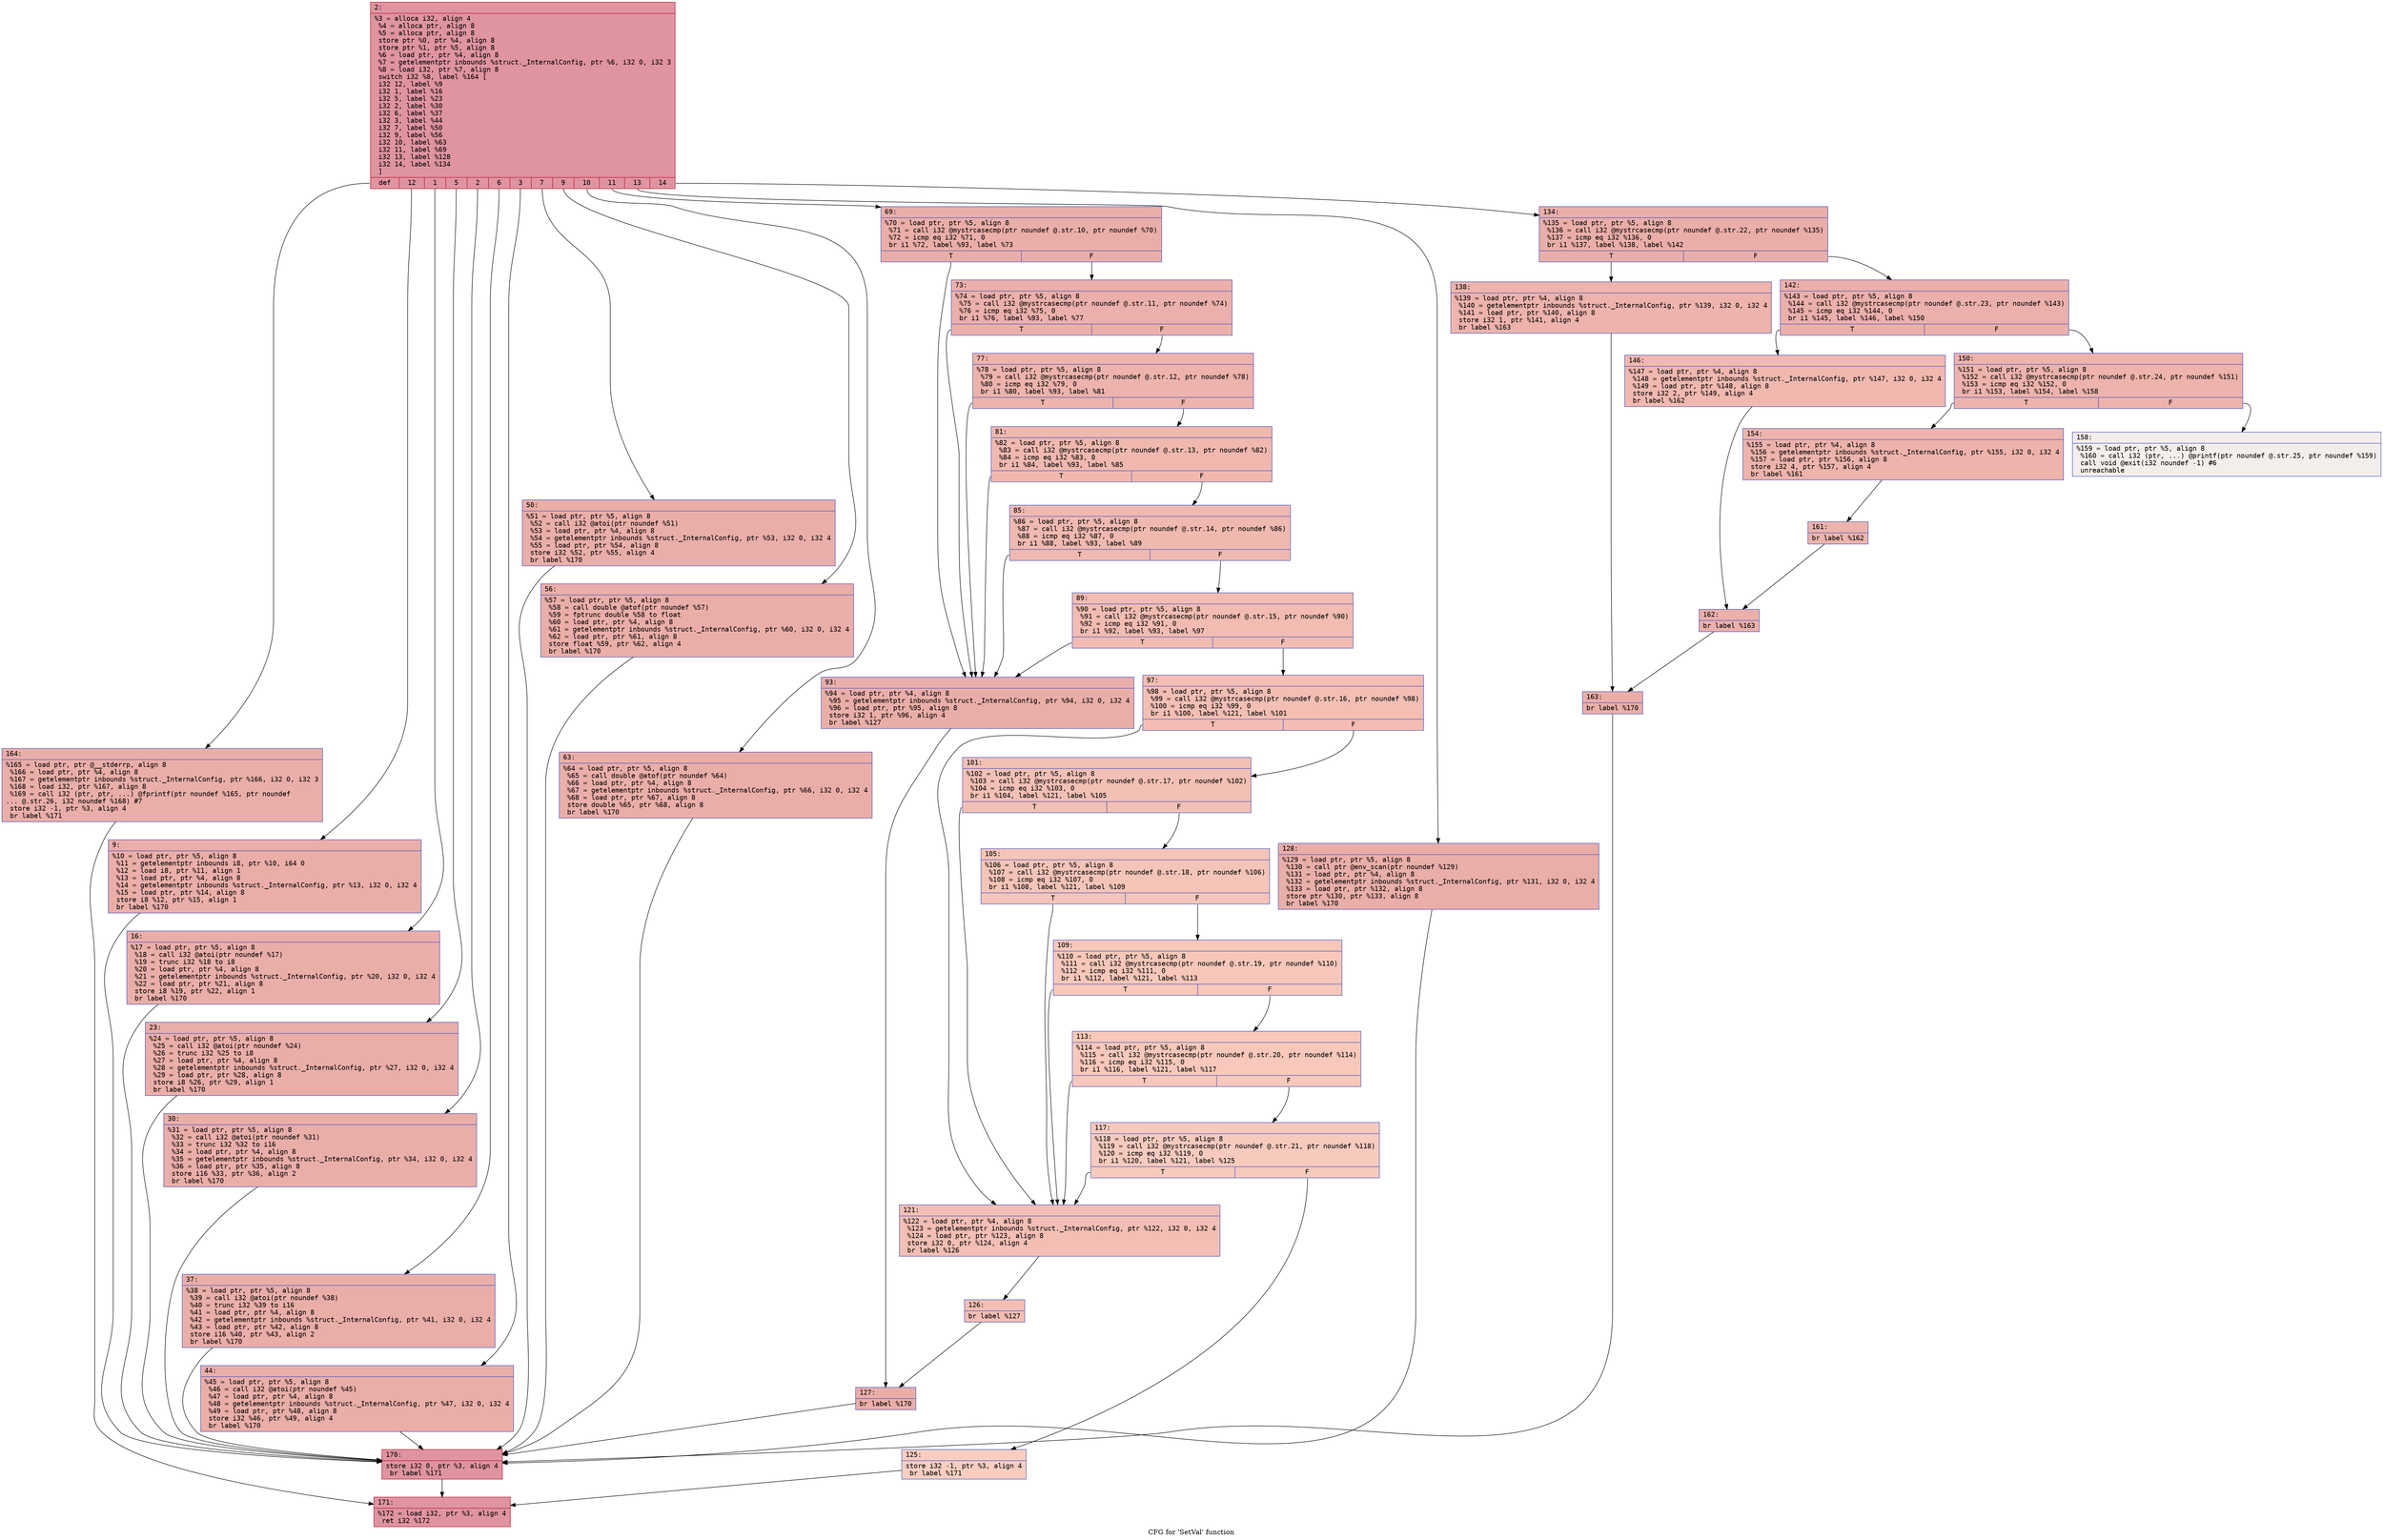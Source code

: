 digraph "CFG for 'SetVal' function" {
	label="CFG for 'SetVal' function";

	Node0x600003f16bc0 [shape=record,color="#b70d28ff", style=filled, fillcolor="#b70d2870" fontname="Courier",label="{2:\l|  %3 = alloca i32, align 4\l  %4 = alloca ptr, align 8\l  %5 = alloca ptr, align 8\l  store ptr %0, ptr %4, align 8\l  store ptr %1, ptr %5, align 8\l  %6 = load ptr, ptr %4, align 8\l  %7 = getelementptr inbounds %struct._InternalConfig, ptr %6, i32 0, i32 3\l  %8 = load i32, ptr %7, align 8\l  switch i32 %8, label %164 [\l    i32 12, label %9\l    i32 1, label %16\l    i32 5, label %23\l    i32 2, label %30\l    i32 6, label %37\l    i32 3, label %44\l    i32 7, label %50\l    i32 9, label %56\l    i32 10, label %63\l    i32 11, label %69\l    i32 13, label %128\l    i32 14, label %134\l  ]\l|{<s0>def|<s1>12|<s2>1|<s3>5|<s4>2|<s5>6|<s6>3|<s7>7|<s8>9|<s9>10|<s10>11|<s11>13|<s12>14}}"];
	Node0x600003f16bc0:s0 -> Node0x600003f177a0[tooltip="2 -> 164\nProbability 7.69%" ];
	Node0x600003f16bc0:s1 -> Node0x600003f16c10[tooltip="2 -> 9\nProbability 7.69%" ];
	Node0x600003f16bc0:s2 -> Node0x600003f16c60[tooltip="2 -> 16\nProbability 7.69%" ];
	Node0x600003f16bc0:s3 -> Node0x600003f16cb0[tooltip="2 -> 23\nProbability 7.69%" ];
	Node0x600003f16bc0:s4 -> Node0x600003f16d00[tooltip="2 -> 30\nProbability 7.69%" ];
	Node0x600003f16bc0:s5 -> Node0x600003f16d50[tooltip="2 -> 37\nProbability 7.69%" ];
	Node0x600003f16bc0:s6 -> Node0x600003f16da0[tooltip="2 -> 44\nProbability 7.69%" ];
	Node0x600003f16bc0:s7 -> Node0x600003f16df0[tooltip="2 -> 50\nProbability 7.69%" ];
	Node0x600003f16bc0:s8 -> Node0x600003f16e40[tooltip="2 -> 56\nProbability 7.69%" ];
	Node0x600003f16bc0:s9 -> Node0x600003f16e90[tooltip="2 -> 63\nProbability 7.69%" ];
	Node0x600003f16bc0:s10 -> Node0x600003f16ee0[tooltip="2 -> 69\nProbability 7.69%" ];
	Node0x600003f16bc0:s11 -> Node0x600003f17430[tooltip="2 -> 128\nProbability 7.69%" ];
	Node0x600003f16bc0:s12 -> Node0x600003f17480[tooltip="2 -> 134\nProbability 7.69%" ];
	Node0x600003f16c10 [shape=record,color="#3d50c3ff", style=filled, fillcolor="#d0473d70" fontname="Courier",label="{9:\l|  %10 = load ptr, ptr %5, align 8\l  %11 = getelementptr inbounds i8, ptr %10, i64 0\l  %12 = load i8, ptr %11, align 1\l  %13 = load ptr, ptr %4, align 8\l  %14 = getelementptr inbounds %struct._InternalConfig, ptr %13, i32 0, i32 4\l  %15 = load ptr, ptr %14, align 8\l  store i8 %12, ptr %15, align 1\l  br label %170\l}"];
	Node0x600003f16c10 -> Node0x600003f177f0[tooltip="9 -> 170\nProbability 100.00%" ];
	Node0x600003f16c60 [shape=record,color="#3d50c3ff", style=filled, fillcolor="#d0473d70" fontname="Courier",label="{16:\l|  %17 = load ptr, ptr %5, align 8\l  %18 = call i32 @atoi(ptr noundef %17)\l  %19 = trunc i32 %18 to i8\l  %20 = load ptr, ptr %4, align 8\l  %21 = getelementptr inbounds %struct._InternalConfig, ptr %20, i32 0, i32 4\l  %22 = load ptr, ptr %21, align 8\l  store i8 %19, ptr %22, align 1\l  br label %170\l}"];
	Node0x600003f16c60 -> Node0x600003f177f0[tooltip="16 -> 170\nProbability 100.00%" ];
	Node0x600003f16cb0 [shape=record,color="#3d50c3ff", style=filled, fillcolor="#d0473d70" fontname="Courier",label="{23:\l|  %24 = load ptr, ptr %5, align 8\l  %25 = call i32 @atoi(ptr noundef %24)\l  %26 = trunc i32 %25 to i8\l  %27 = load ptr, ptr %4, align 8\l  %28 = getelementptr inbounds %struct._InternalConfig, ptr %27, i32 0, i32 4\l  %29 = load ptr, ptr %28, align 8\l  store i8 %26, ptr %29, align 1\l  br label %170\l}"];
	Node0x600003f16cb0 -> Node0x600003f177f0[tooltip="23 -> 170\nProbability 100.00%" ];
	Node0x600003f16d00 [shape=record,color="#3d50c3ff", style=filled, fillcolor="#d0473d70" fontname="Courier",label="{30:\l|  %31 = load ptr, ptr %5, align 8\l  %32 = call i32 @atoi(ptr noundef %31)\l  %33 = trunc i32 %32 to i16\l  %34 = load ptr, ptr %4, align 8\l  %35 = getelementptr inbounds %struct._InternalConfig, ptr %34, i32 0, i32 4\l  %36 = load ptr, ptr %35, align 8\l  store i16 %33, ptr %36, align 2\l  br label %170\l}"];
	Node0x600003f16d00 -> Node0x600003f177f0[tooltip="30 -> 170\nProbability 100.00%" ];
	Node0x600003f16d50 [shape=record,color="#3d50c3ff", style=filled, fillcolor="#d0473d70" fontname="Courier",label="{37:\l|  %38 = load ptr, ptr %5, align 8\l  %39 = call i32 @atoi(ptr noundef %38)\l  %40 = trunc i32 %39 to i16\l  %41 = load ptr, ptr %4, align 8\l  %42 = getelementptr inbounds %struct._InternalConfig, ptr %41, i32 0, i32 4\l  %43 = load ptr, ptr %42, align 8\l  store i16 %40, ptr %43, align 2\l  br label %170\l}"];
	Node0x600003f16d50 -> Node0x600003f177f0[tooltip="37 -> 170\nProbability 100.00%" ];
	Node0x600003f16da0 [shape=record,color="#3d50c3ff", style=filled, fillcolor="#d0473d70" fontname="Courier",label="{44:\l|  %45 = load ptr, ptr %5, align 8\l  %46 = call i32 @atoi(ptr noundef %45)\l  %47 = load ptr, ptr %4, align 8\l  %48 = getelementptr inbounds %struct._InternalConfig, ptr %47, i32 0, i32 4\l  %49 = load ptr, ptr %48, align 8\l  store i32 %46, ptr %49, align 4\l  br label %170\l}"];
	Node0x600003f16da0 -> Node0x600003f177f0[tooltip="44 -> 170\nProbability 100.00%" ];
	Node0x600003f16df0 [shape=record,color="#3d50c3ff", style=filled, fillcolor="#d0473d70" fontname="Courier",label="{50:\l|  %51 = load ptr, ptr %5, align 8\l  %52 = call i32 @atoi(ptr noundef %51)\l  %53 = load ptr, ptr %4, align 8\l  %54 = getelementptr inbounds %struct._InternalConfig, ptr %53, i32 0, i32 4\l  %55 = load ptr, ptr %54, align 8\l  store i32 %52, ptr %55, align 4\l  br label %170\l}"];
	Node0x600003f16df0 -> Node0x600003f177f0[tooltip="50 -> 170\nProbability 100.00%" ];
	Node0x600003f16e40 [shape=record,color="#3d50c3ff", style=filled, fillcolor="#d0473d70" fontname="Courier",label="{56:\l|  %57 = load ptr, ptr %5, align 8\l  %58 = call double @atof(ptr noundef %57)\l  %59 = fptrunc double %58 to float\l  %60 = load ptr, ptr %4, align 8\l  %61 = getelementptr inbounds %struct._InternalConfig, ptr %60, i32 0, i32 4\l  %62 = load ptr, ptr %61, align 8\l  store float %59, ptr %62, align 4\l  br label %170\l}"];
	Node0x600003f16e40 -> Node0x600003f177f0[tooltip="56 -> 170\nProbability 100.00%" ];
	Node0x600003f16e90 [shape=record,color="#3d50c3ff", style=filled, fillcolor="#d0473d70" fontname="Courier",label="{63:\l|  %64 = load ptr, ptr %5, align 8\l  %65 = call double @atof(ptr noundef %64)\l  %66 = load ptr, ptr %4, align 8\l  %67 = getelementptr inbounds %struct._InternalConfig, ptr %66, i32 0, i32 4\l  %68 = load ptr, ptr %67, align 8\l  store double %65, ptr %68, align 8\l  br label %170\l}"];
	Node0x600003f16e90 -> Node0x600003f177f0[tooltip="63 -> 170\nProbability 100.00%" ];
	Node0x600003f16ee0 [shape=record,color="#3d50c3ff", style=filled, fillcolor="#d0473d70" fontname="Courier",label="{69:\l|  %70 = load ptr, ptr %5, align 8\l  %71 = call i32 @mystrcasecmp(ptr noundef @.str.10, ptr noundef %70)\l  %72 = icmp eq i32 %71, 0\l  br i1 %72, label %93, label %73\l|{<s0>T|<s1>F}}"];
	Node0x600003f16ee0:s0 -> Node0x600003f170c0[tooltip="69 -> 93\nProbability 37.50%" ];
	Node0x600003f16ee0:s1 -> Node0x600003f16f30[tooltip="69 -> 73\nProbability 62.50%" ];
	Node0x600003f16f30 [shape=record,color="#3d50c3ff", style=filled, fillcolor="#d24b4070" fontname="Courier",label="{73:\l|  %74 = load ptr, ptr %5, align 8\l  %75 = call i32 @mystrcasecmp(ptr noundef @.str.11, ptr noundef %74)\l  %76 = icmp eq i32 %75, 0\l  br i1 %76, label %93, label %77\l|{<s0>T|<s1>F}}"];
	Node0x600003f16f30:s0 -> Node0x600003f170c0[tooltip="73 -> 93\nProbability 37.50%" ];
	Node0x600003f16f30:s1 -> Node0x600003f16f80[tooltip="73 -> 77\nProbability 62.50%" ];
	Node0x600003f16f80 [shape=record,color="#3d50c3ff", style=filled, fillcolor="#d6524470" fontname="Courier",label="{77:\l|  %78 = load ptr, ptr %5, align 8\l  %79 = call i32 @mystrcasecmp(ptr noundef @.str.12, ptr noundef %78)\l  %80 = icmp eq i32 %79, 0\l  br i1 %80, label %93, label %81\l|{<s0>T|<s1>F}}"];
	Node0x600003f16f80:s0 -> Node0x600003f170c0[tooltip="77 -> 93\nProbability 37.50%" ];
	Node0x600003f16f80:s1 -> Node0x600003f16fd0[tooltip="77 -> 81\nProbability 62.50%" ];
	Node0x600003f16fd0 [shape=record,color="#3d50c3ff", style=filled, fillcolor="#dc5d4a70" fontname="Courier",label="{81:\l|  %82 = load ptr, ptr %5, align 8\l  %83 = call i32 @mystrcasecmp(ptr noundef @.str.13, ptr noundef %82)\l  %84 = icmp eq i32 %83, 0\l  br i1 %84, label %93, label %85\l|{<s0>T|<s1>F}}"];
	Node0x600003f16fd0:s0 -> Node0x600003f170c0[tooltip="81 -> 93\nProbability 37.50%" ];
	Node0x600003f16fd0:s1 -> Node0x600003f17020[tooltip="81 -> 85\nProbability 62.50%" ];
	Node0x600003f17020 [shape=record,color="#3d50c3ff", style=filled, fillcolor="#de614d70" fontname="Courier",label="{85:\l|  %86 = load ptr, ptr %5, align 8\l  %87 = call i32 @mystrcasecmp(ptr noundef @.str.14, ptr noundef %86)\l  %88 = icmp eq i32 %87, 0\l  br i1 %88, label %93, label %89\l|{<s0>T|<s1>F}}"];
	Node0x600003f17020:s0 -> Node0x600003f170c0[tooltip="85 -> 93\nProbability 37.50%" ];
	Node0x600003f17020:s1 -> Node0x600003f17070[tooltip="85 -> 89\nProbability 62.50%" ];
	Node0x600003f17070 [shape=record,color="#3d50c3ff", style=filled, fillcolor="#e1675170" fontname="Courier",label="{89:\l|  %90 = load ptr, ptr %5, align 8\l  %91 = call i32 @mystrcasecmp(ptr noundef @.str.15, ptr noundef %90)\l  %92 = icmp eq i32 %91, 0\l  br i1 %92, label %93, label %97\l|{<s0>T|<s1>F}}"];
	Node0x600003f17070:s0 -> Node0x600003f170c0[tooltip="89 -> 93\nProbability 37.50%" ];
	Node0x600003f17070:s1 -> Node0x600003f17110[tooltip="89 -> 97\nProbability 62.50%" ];
	Node0x600003f170c0 [shape=record,color="#3d50c3ff", style=filled, fillcolor="#d0473d70" fontname="Courier",label="{93:\l|  %94 = load ptr, ptr %4, align 8\l  %95 = getelementptr inbounds %struct._InternalConfig, ptr %94, i32 0, i32 4\l  %96 = load ptr, ptr %95, align 8\l  store i32 1, ptr %96, align 4\l  br label %127\l}"];
	Node0x600003f170c0 -> Node0x600003f173e0[tooltip="93 -> 127\nProbability 100.00%" ];
	Node0x600003f17110 [shape=record,color="#3d50c3ff", style=filled, fillcolor="#e36c5570" fontname="Courier",label="{97:\l|  %98 = load ptr, ptr %5, align 8\l  %99 = call i32 @mystrcasecmp(ptr noundef @.str.16, ptr noundef %98)\l  %100 = icmp eq i32 %99, 0\l  br i1 %100, label %121, label %101\l|{<s0>T|<s1>F}}"];
	Node0x600003f17110:s0 -> Node0x600003f172f0[tooltip="97 -> 121\nProbability 37.50%" ];
	Node0x600003f17110:s1 -> Node0x600003f17160[tooltip="97 -> 101\nProbability 62.50%" ];
	Node0x600003f17160 [shape=record,color="#3d50c3ff", style=filled, fillcolor="#e5705870" fontname="Courier",label="{101:\l|  %102 = load ptr, ptr %5, align 8\l  %103 = call i32 @mystrcasecmp(ptr noundef @.str.17, ptr noundef %102)\l  %104 = icmp eq i32 %103, 0\l  br i1 %104, label %121, label %105\l|{<s0>T|<s1>F}}"];
	Node0x600003f17160:s0 -> Node0x600003f172f0[tooltip="101 -> 121\nProbability 37.50%" ];
	Node0x600003f17160:s1 -> Node0x600003f171b0[tooltip="101 -> 105\nProbability 62.50%" ];
	Node0x600003f171b0 [shape=record,color="#3d50c3ff", style=filled, fillcolor="#e97a5f70" fontname="Courier",label="{105:\l|  %106 = load ptr, ptr %5, align 8\l  %107 = call i32 @mystrcasecmp(ptr noundef @.str.18, ptr noundef %106)\l  %108 = icmp eq i32 %107, 0\l  br i1 %108, label %121, label %109\l|{<s0>T|<s1>F}}"];
	Node0x600003f171b0:s0 -> Node0x600003f172f0[tooltip="105 -> 121\nProbability 37.50%" ];
	Node0x600003f171b0:s1 -> Node0x600003f17200[tooltip="105 -> 109\nProbability 62.50%" ];
	Node0x600003f17200 [shape=record,color="#3d50c3ff", style=filled, fillcolor="#ec7f6370" fontname="Courier",label="{109:\l|  %110 = load ptr, ptr %5, align 8\l  %111 = call i32 @mystrcasecmp(ptr noundef @.str.19, ptr noundef %110)\l  %112 = icmp eq i32 %111, 0\l  br i1 %112, label %121, label %113\l|{<s0>T|<s1>F}}"];
	Node0x600003f17200:s0 -> Node0x600003f172f0[tooltip="109 -> 121\nProbability 37.50%" ];
	Node0x600003f17200:s1 -> Node0x600003f17250[tooltip="109 -> 113\nProbability 62.50%" ];
	Node0x600003f17250 [shape=record,color="#3d50c3ff", style=filled, fillcolor="#ed836670" fontname="Courier",label="{113:\l|  %114 = load ptr, ptr %5, align 8\l  %115 = call i32 @mystrcasecmp(ptr noundef @.str.20, ptr noundef %114)\l  %116 = icmp eq i32 %115, 0\l  br i1 %116, label %121, label %117\l|{<s0>T|<s1>F}}"];
	Node0x600003f17250:s0 -> Node0x600003f172f0[tooltip="113 -> 121\nProbability 37.50%" ];
	Node0x600003f17250:s1 -> Node0x600003f172a0[tooltip="113 -> 117\nProbability 62.50%" ];
	Node0x600003f172a0 [shape=record,color="#3d50c3ff", style=filled, fillcolor="#ef886b70" fontname="Courier",label="{117:\l|  %118 = load ptr, ptr %5, align 8\l  %119 = call i32 @mystrcasecmp(ptr noundef @.str.21, ptr noundef %118)\l  %120 = icmp eq i32 %119, 0\l  br i1 %120, label %121, label %125\l|{<s0>T|<s1>F}}"];
	Node0x600003f172a0:s0 -> Node0x600003f172f0[tooltip="117 -> 121\nProbability 37.50%" ];
	Node0x600003f172a0:s1 -> Node0x600003f17340[tooltip="117 -> 125\nProbability 62.50%" ];
	Node0x600003f172f0 [shape=record,color="#3d50c3ff", style=filled, fillcolor="#e36c5570" fontname="Courier",label="{121:\l|  %122 = load ptr, ptr %4, align 8\l  %123 = getelementptr inbounds %struct._InternalConfig, ptr %122, i32 0, i32 4\l  %124 = load ptr, ptr %123, align 8\l  store i32 0, ptr %124, align 4\l  br label %126\l}"];
	Node0x600003f172f0 -> Node0x600003f17390[tooltip="121 -> 126\nProbability 100.00%" ];
	Node0x600003f17340 [shape=record,color="#3d50c3ff", style=filled, fillcolor="#f2907270" fontname="Courier",label="{125:\l|  store i32 -1, ptr %3, align 4\l  br label %171\l}"];
	Node0x600003f17340 -> Node0x600003f17840[tooltip="125 -> 171\nProbability 100.00%" ];
	Node0x600003f17390 [shape=record,color="#3d50c3ff", style=filled, fillcolor="#e36c5570" fontname="Courier",label="{126:\l|  br label %127\l}"];
	Node0x600003f17390 -> Node0x600003f173e0[tooltip="126 -> 127\nProbability 100.00%" ];
	Node0x600003f173e0 [shape=record,color="#3d50c3ff", style=filled, fillcolor="#d0473d70" fontname="Courier",label="{127:\l|  br label %170\l}"];
	Node0x600003f173e0 -> Node0x600003f177f0[tooltip="127 -> 170\nProbability 100.00%" ];
	Node0x600003f17430 [shape=record,color="#3d50c3ff", style=filled, fillcolor="#d0473d70" fontname="Courier",label="{128:\l|  %129 = load ptr, ptr %5, align 8\l  %130 = call ptr @env_scan(ptr noundef %129)\l  %131 = load ptr, ptr %4, align 8\l  %132 = getelementptr inbounds %struct._InternalConfig, ptr %131, i32 0, i32 4\l  %133 = load ptr, ptr %132, align 8\l  store ptr %130, ptr %133, align 8\l  br label %170\l}"];
	Node0x600003f17430 -> Node0x600003f177f0[tooltip="128 -> 170\nProbability 100.00%" ];
	Node0x600003f17480 [shape=record,color="#3d50c3ff", style=filled, fillcolor="#d0473d70" fontname="Courier",label="{134:\l|  %135 = load ptr, ptr %5, align 8\l  %136 = call i32 @mystrcasecmp(ptr noundef @.str.22, ptr noundef %135)\l  %137 = icmp eq i32 %136, 0\l  br i1 %137, label %138, label %142\l|{<s0>T|<s1>F}}"];
	Node0x600003f17480:s0 -> Node0x600003f174d0[tooltip="134 -> 138\nProbability 37.50%" ];
	Node0x600003f17480:s1 -> Node0x600003f17520[tooltip="134 -> 142\nProbability 62.50%" ];
	Node0x600003f174d0 [shape=record,color="#3d50c3ff", style=filled, fillcolor="#d6524470" fontname="Courier",label="{138:\l|  %139 = load ptr, ptr %4, align 8\l  %140 = getelementptr inbounds %struct._InternalConfig, ptr %139, i32 0, i32 4\l  %141 = load ptr, ptr %140, align 8\l  store i32 1, ptr %141, align 4\l  br label %163\l}"];
	Node0x600003f174d0 -> Node0x600003f17750[tooltip="138 -> 163\nProbability 100.00%" ];
	Node0x600003f17520 [shape=record,color="#3d50c3ff", style=filled, fillcolor="#d24b4070" fontname="Courier",label="{142:\l|  %143 = load ptr, ptr %5, align 8\l  %144 = call i32 @mystrcasecmp(ptr noundef @.str.23, ptr noundef %143)\l  %145 = icmp eq i32 %144, 0\l  br i1 %145, label %146, label %150\l|{<s0>T|<s1>F}}"];
	Node0x600003f17520:s0 -> Node0x600003f17570[tooltip="142 -> 146\nProbability 37.50%" ];
	Node0x600003f17520:s1 -> Node0x600003f175c0[tooltip="142 -> 150\nProbability 62.50%" ];
	Node0x600003f17570 [shape=record,color="#3d50c3ff", style=filled, fillcolor="#dc5d4a70" fontname="Courier",label="{146:\l|  %147 = load ptr, ptr %4, align 8\l  %148 = getelementptr inbounds %struct._InternalConfig, ptr %147, i32 0, i32 4\l  %149 = load ptr, ptr %148, align 8\l  store i32 2, ptr %149, align 4\l  br label %162\l}"];
	Node0x600003f17570 -> Node0x600003f17700[tooltip="146 -> 162\nProbability 100.00%" ];
	Node0x600003f175c0 [shape=record,color="#3d50c3ff", style=filled, fillcolor="#d6524470" fontname="Courier",label="{150:\l|  %151 = load ptr, ptr %5, align 8\l  %152 = call i32 @mystrcasecmp(ptr noundef @.str.24, ptr noundef %151)\l  %153 = icmp eq i32 %152, 0\l  br i1 %153, label %154, label %158\l|{<s0>T|<s1>F}}"];
	Node0x600003f175c0:s0 -> Node0x600003f17610[tooltip="150 -> 154\nProbability 100.00%" ];
	Node0x600003f175c0:s1 -> Node0x600003f17660[tooltip="150 -> 158\nProbability 0.00%" ];
	Node0x600003f17610 [shape=record,color="#3d50c3ff", style=filled, fillcolor="#d6524470" fontname="Courier",label="{154:\l|  %155 = load ptr, ptr %4, align 8\l  %156 = getelementptr inbounds %struct._InternalConfig, ptr %155, i32 0, i32 4\l  %157 = load ptr, ptr %156, align 8\l  store i32 4, ptr %157, align 4\l  br label %161\l}"];
	Node0x600003f17610 -> Node0x600003f176b0[tooltip="154 -> 161\nProbability 100.00%" ];
	Node0x600003f17660 [shape=record,color="#3d50c3ff", style=filled, fillcolor="#e5d8d170" fontname="Courier",label="{158:\l|  %159 = load ptr, ptr %5, align 8\l  %160 = call i32 (ptr, ...) @printf(ptr noundef @.str.25, ptr noundef %159)\l  call void @exit(i32 noundef -1) #6\l  unreachable\l}"];
	Node0x600003f176b0 [shape=record,color="#3d50c3ff", style=filled, fillcolor="#d6524470" fontname="Courier",label="{161:\l|  br label %162\l}"];
	Node0x600003f176b0 -> Node0x600003f17700[tooltip="161 -> 162\nProbability 100.00%" ];
	Node0x600003f17700 [shape=record,color="#3d50c3ff", style=filled, fillcolor="#d24b4070" fontname="Courier",label="{162:\l|  br label %163\l}"];
	Node0x600003f17700 -> Node0x600003f17750[tooltip="162 -> 163\nProbability 100.00%" ];
	Node0x600003f17750 [shape=record,color="#3d50c3ff", style=filled, fillcolor="#d0473d70" fontname="Courier",label="{163:\l|  br label %170\l}"];
	Node0x600003f17750 -> Node0x600003f177f0[tooltip="163 -> 170\nProbability 100.00%" ];
	Node0x600003f177a0 [shape=record,color="#3d50c3ff", style=filled, fillcolor="#d0473d70" fontname="Courier",label="{164:\l|  %165 = load ptr, ptr @__stderrp, align 8\l  %166 = load ptr, ptr %4, align 8\l  %167 = getelementptr inbounds %struct._InternalConfig, ptr %166, i32 0, i32 3\l  %168 = load i32, ptr %167, align 8\l  %169 = call i32 (ptr, ptr, ...) @fprintf(ptr noundef %165, ptr noundef\l... @.str.26, i32 noundef %168) #7\l  store i32 -1, ptr %3, align 4\l  br label %171\l}"];
	Node0x600003f177a0 -> Node0x600003f17840[tooltip="164 -> 171\nProbability 100.00%" ];
	Node0x600003f177f0 [shape=record,color="#b70d28ff", style=filled, fillcolor="#b70d2870" fontname="Courier",label="{170:\l|  store i32 0, ptr %3, align 4\l  br label %171\l}"];
	Node0x600003f177f0 -> Node0x600003f17840[tooltip="170 -> 171\nProbability 100.00%" ];
	Node0x600003f17840 [shape=record,color="#b70d28ff", style=filled, fillcolor="#b70d2870" fontname="Courier",label="{171:\l|  %172 = load i32, ptr %3, align 4\l  ret i32 %172\l}"];
}
